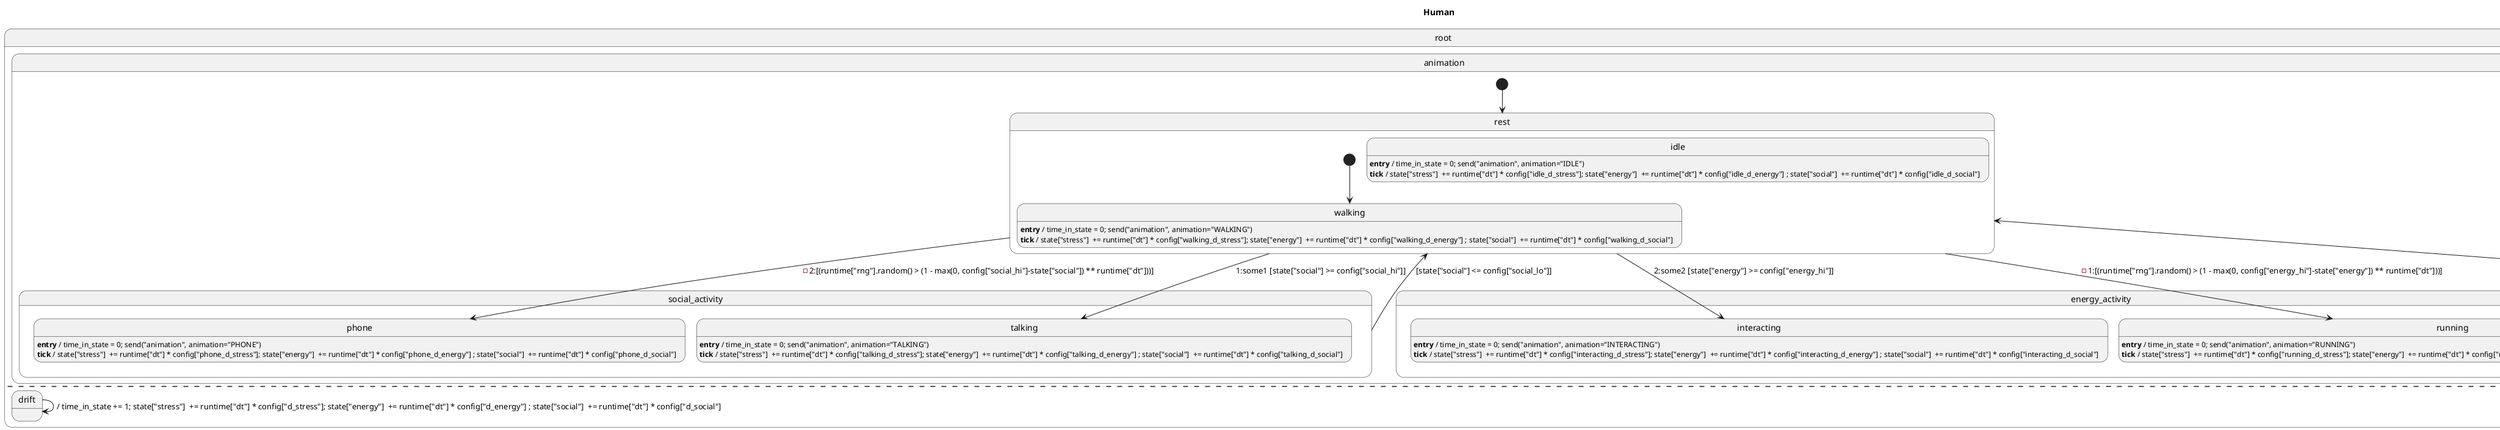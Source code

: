 @startuml
title Human
state "root" as root {
  state "animation" as animation {
    [*] --> rest
    state "social_activity" as socialactivity {
      socialactivity --> rest : [state["social"] <= config["social_lo"]]
      state "phone" as phone {
        phone : **entry** / time_in_state = 0; send("animation", animation="PHONE")
        phone : **tick** / state["stress"]  += runtime["dt"] * config["phone_d_stress"]; state["energy"]  += runtime["dt"] * config["phone_d_energy"] ; state["social"]  += runtime["dt"] * config["phone_d_social"]
      }
      state "talking" as talking {
        talking : **entry** / time_in_state = 0; send("animation", animation="TALKING")
        talking : **tick** / state["stress"]  += runtime["dt"] * config["talking_d_stress"]; state["energy"]  += runtime["dt"] * config["talking_d_energy"] ; state["social"]  += runtime["dt"] * config["talking_d_social"]
      }
    }
    state "energy_activity" as energyactivity {
      energyactivity --> rest : [state["energy"] <= config["energy_lo"]]
      state "interacting" as interacting {
        interacting : **entry** / time_in_state = 0; send("animation", animation="INTERACTING")
        interacting : **tick** / state["stress"]  += runtime["dt"] * config["interacting_d_stress"]; state["energy"]  += runtime["dt"] * config["interacting_d_energy"] ; state["social"]  += runtime["dt"] * config["interacting_d_social"]
      }
      state "running" as running {
        running : **entry** / time_in_state = 0; send("animation", animation="RUNNING")
        running : **tick** / state["stress"]  += runtime["dt"] * config["running_d_stress"]; state["energy"]  += runtime["dt"] * config["running_d_energy"] ; state["social"]  += runtime["dt"] * config["running_d_social"]
      }
    }
    state "rest" as rest {
      [*] --> walking
      rest --> phone : -2:[(runtime["rng"].random() > (1 - max(0, config["social_hi"]-state["social"]) ** runtime["dt"]))]
      rest --> running : -1:[(runtime["rng"].random() > (1 - max(0, config["energy_hi"]-state["energy"]) ** runtime["dt"]))]
      rest --> talking : 1:some1 [state["social"] >= config["social_hi"]]
      rest --> interacting : 2:some2 [state["energy"] >= config["energy_hi"]]
      state "walking" as walking {
        walking : **entry** / time_in_state = 0; send("animation", animation="WALKING")
        walking : **tick** / state["stress"]  += runtime["dt"] * config["walking_d_stress"]; state["energy"]  += runtime["dt"] * config["walking_d_energy"] ; state["social"]  += runtime["dt"] * config["walking_d_social"]
      }
      state "idle" as idle {
        idle : **entry** / time_in_state = 0; send("animation", animation="IDLE")
        idle : **tick** / state["stress"]  += runtime["dt"] * config["idle_d_stress"]; state["energy"]  += runtime["dt"] * config["idle_d_energy"] ; state["social"]  += runtime["dt"] * config["idle_d_social"]
      }
    }
  }
  --
  state "drift" as drift {
    drift --> drift : / time_in_state += 1; state["stress"]  += runtime["dt"] * config["d_stress"]; state["energy"]  += runtime["dt"] * config["d_energy"] ; state["social"]  += runtime["dt"] * config["d_social"]
  }
}
@enduml
